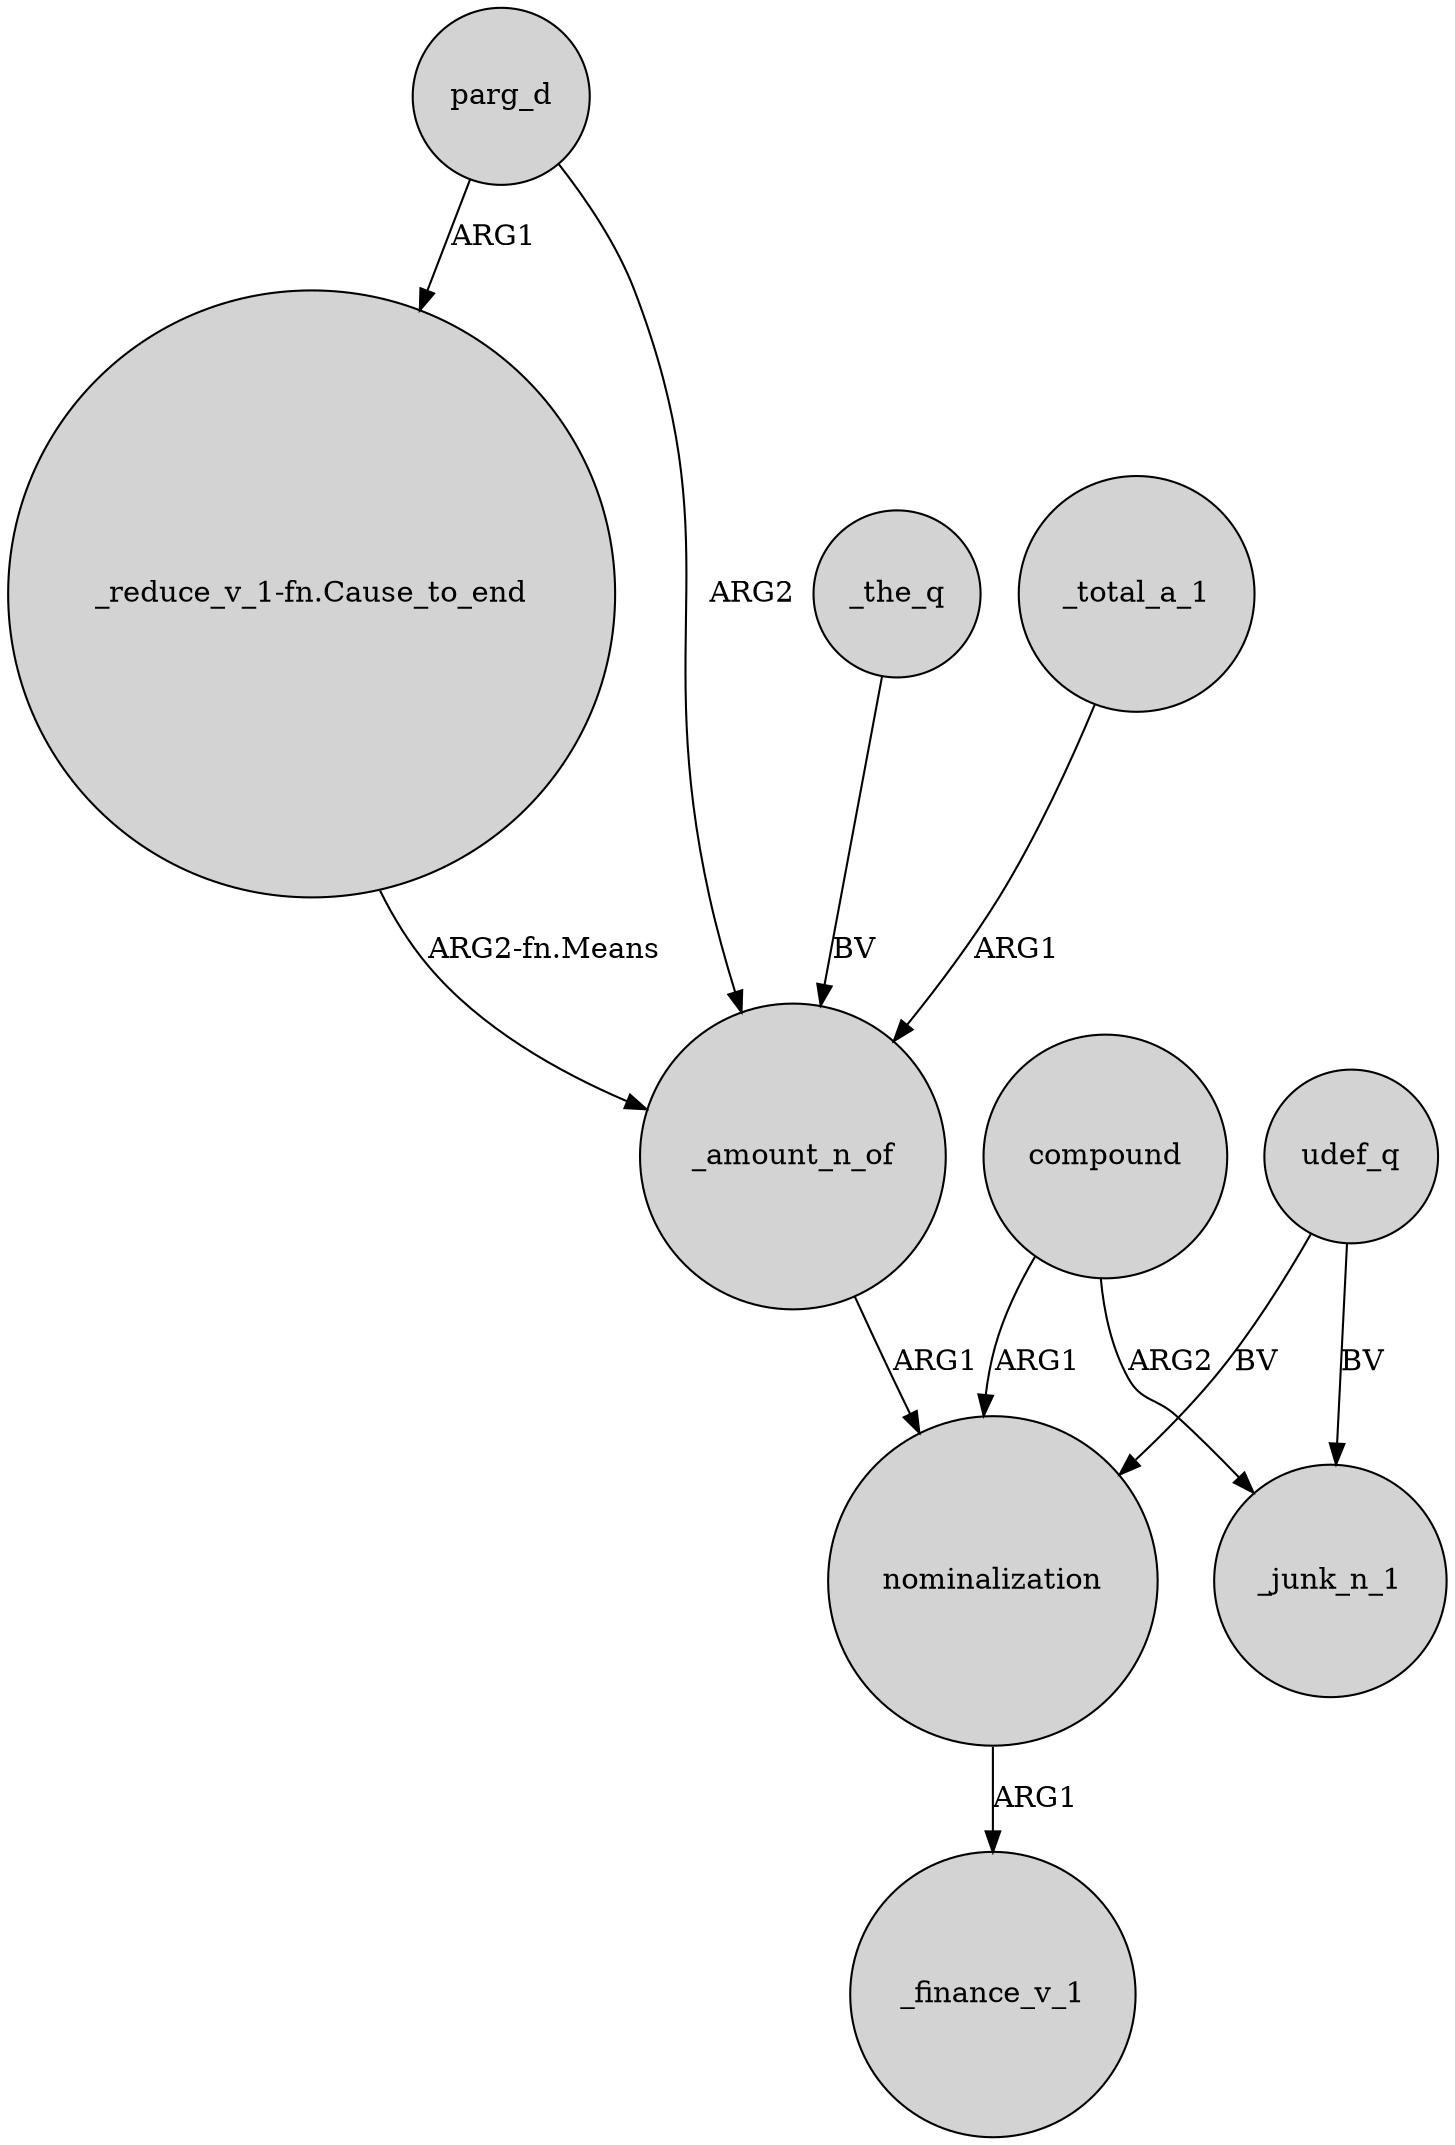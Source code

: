digraph {
	node [shape=circle style=filled]
	"_reduce_v_1-fn.Cause_to_end" -> _amount_n_of [label="ARG2-fn.Means"]
	udef_q -> _junk_n_1 [label=BV]
	compound -> _junk_n_1 [label=ARG2]
	parg_d -> "_reduce_v_1-fn.Cause_to_end" [label=ARG1]
	_the_q -> _amount_n_of [label=BV]
	nominalization -> _finance_v_1 [label=ARG1]
	_total_a_1 -> _amount_n_of [label=ARG1]
	parg_d -> _amount_n_of [label=ARG2]
	compound -> nominalization [label=ARG1]
	_amount_n_of -> nominalization [label=ARG1]
	udef_q -> nominalization [label=BV]
}
